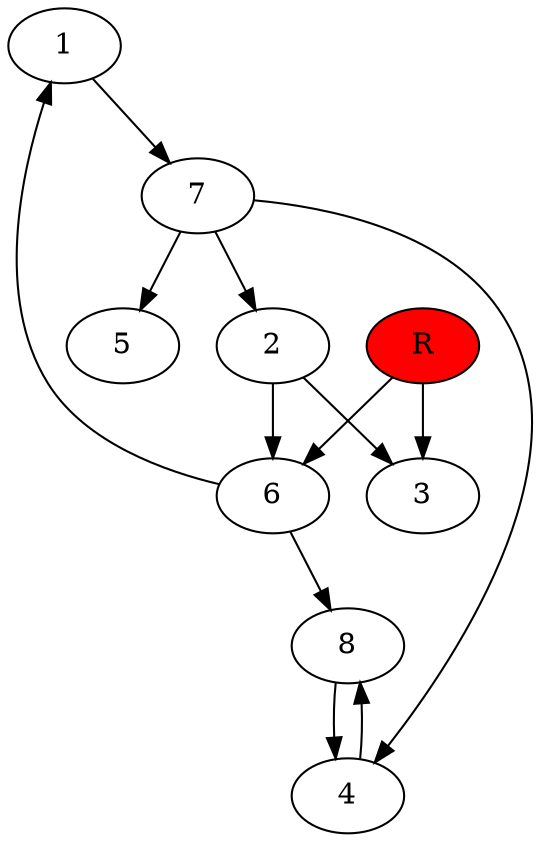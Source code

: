 digraph prb10613 {
	1
	2
	3
	4
	5
	6
	7
	8
	R [fillcolor="#ff0000" style=filled]
	1 -> 7
	2 -> 3
	2 -> 6
	4 -> 8
	6 -> 1
	6 -> 8
	7 -> 2
	7 -> 4
	7 -> 5
	8 -> 4
	R -> 3
	R -> 6
}
